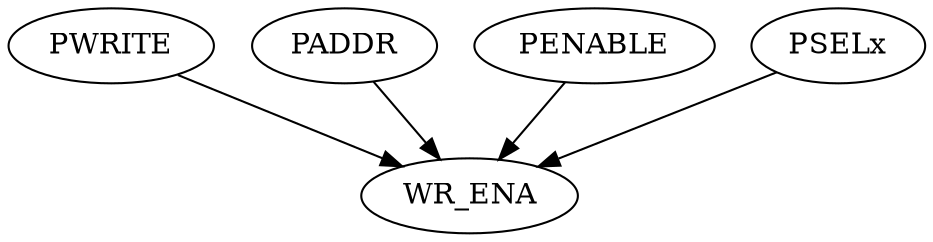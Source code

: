 strict digraph "" {
	WR_ENA	 [complexity=0,
		importance=0.0443214239041,
		rank=0.0];
	PWRITE	 [complexity=5,
		importance=0.077137604951,
		rank=0.0154275209902];
	PWRITE -> WR_ENA;
	PADDR	 [complexity=5,
		importance=0.077137604951,
		rank=0.0154275209902];
	PADDR -> WR_ENA;
	PENABLE	 [complexity=5,
		importance=0.077137604951,
		rank=0.0154275209902];
	PENABLE -> WR_ENA;
	PSELx	 [complexity=5,
		importance=0.077137604951,
		rank=0.0154275209902];
	PSELx -> WR_ENA;
}
